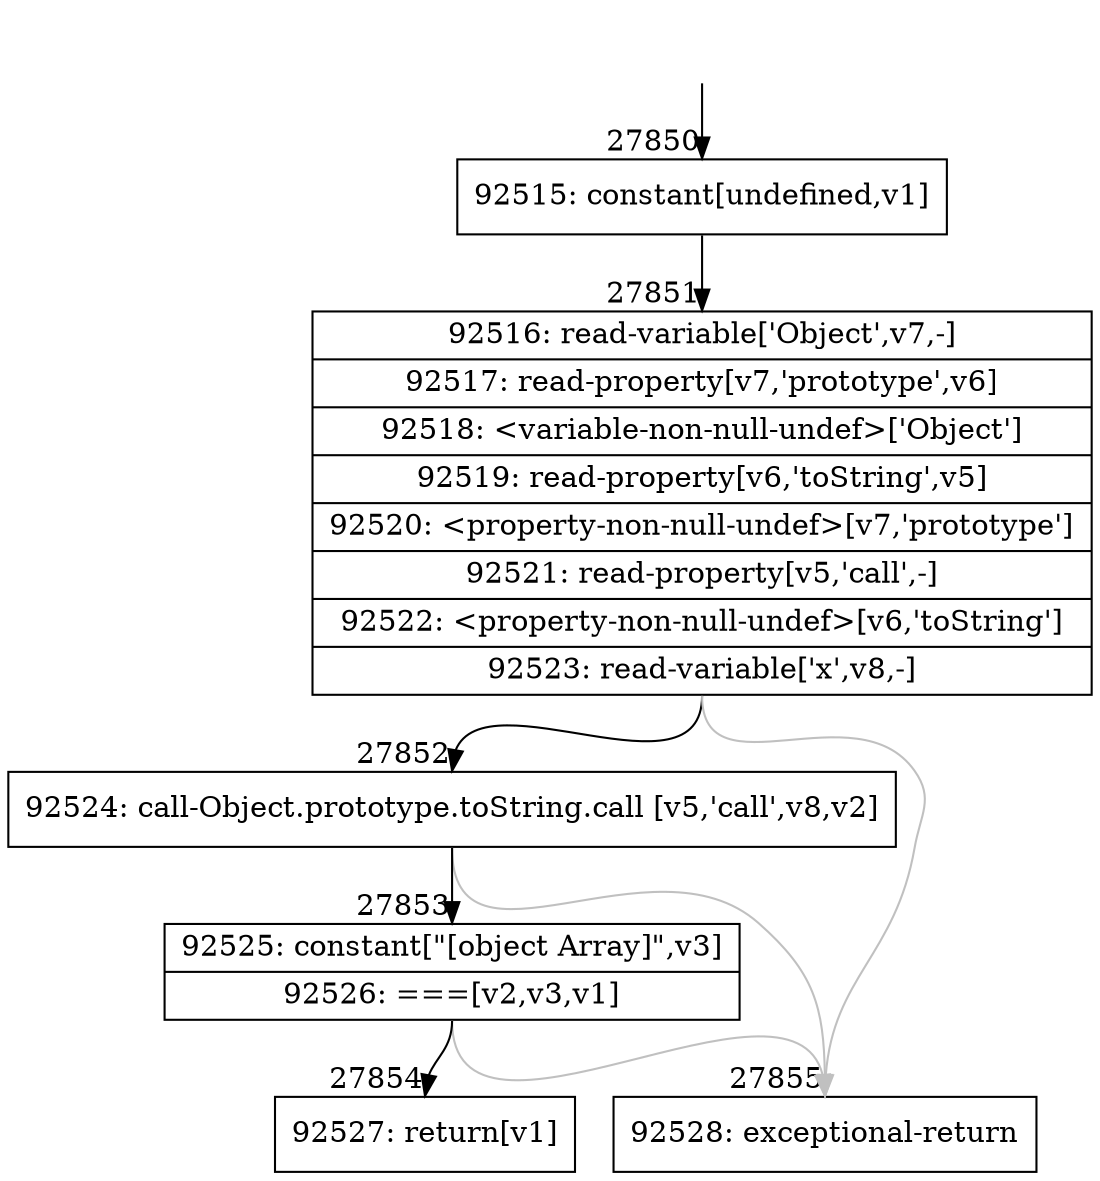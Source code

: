 digraph {
rankdir="TD"
BB_entry2435[shape=none,label=""];
BB_entry2435 -> BB27850 [tailport=s, headport=n, headlabel="    27850"]
BB27850 [shape=record label="{92515: constant[undefined,v1]}" ] 
BB27850 -> BB27851 [tailport=s, headport=n, headlabel="      27851"]
BB27851 [shape=record label="{92516: read-variable['Object',v7,-]|92517: read-property[v7,'prototype',v6]|92518: \<variable-non-null-undef\>['Object']|92519: read-property[v6,'toString',v5]|92520: \<property-non-null-undef\>[v7,'prototype']|92521: read-property[v5,'call',-]|92522: \<property-non-null-undef\>[v6,'toString']|92523: read-variable['x',v8,-]}" ] 
BB27851 -> BB27852 [tailport=s, headport=n, headlabel="      27852"]
BB27851 -> BB27855 [tailport=s, headport=n, color=gray, headlabel="      27855"]
BB27852 [shape=record label="{92524: call-Object.prototype.toString.call [v5,'call',v8,v2]}" ] 
BB27852 -> BB27853 [tailport=s, headport=n, headlabel="      27853"]
BB27852 -> BB27855 [tailport=s, headport=n, color=gray]
BB27853 [shape=record label="{92525: constant[\"[object Array]\",v3]|92526: ===[v2,v3,v1]}" ] 
BB27853 -> BB27854 [tailport=s, headport=n, headlabel="      27854"]
BB27853 -> BB27855 [tailport=s, headport=n, color=gray]
BB27854 [shape=record label="{92527: return[v1]}" ] 
BB27855 [shape=record label="{92528: exceptional-return}" ] 
//#$~ 50019
}
